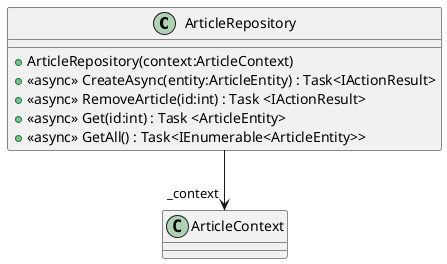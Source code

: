 @startuml
class ArticleRepository {
    + ArticleRepository(context:ArticleContext)
    + <<async>> CreateAsync(entity:ArticleEntity) : Task<IActionResult>
    + <<async>> RemoveArticle(id:int) : Task <IActionResult>
    + <<async>> Get(id:int) : Task <ArticleEntity>
    + <<async>> GetAll() : Task<IEnumerable<ArticleEntity>>
}
ArticleRepository --> "_context" ArticleContext
@enduml

